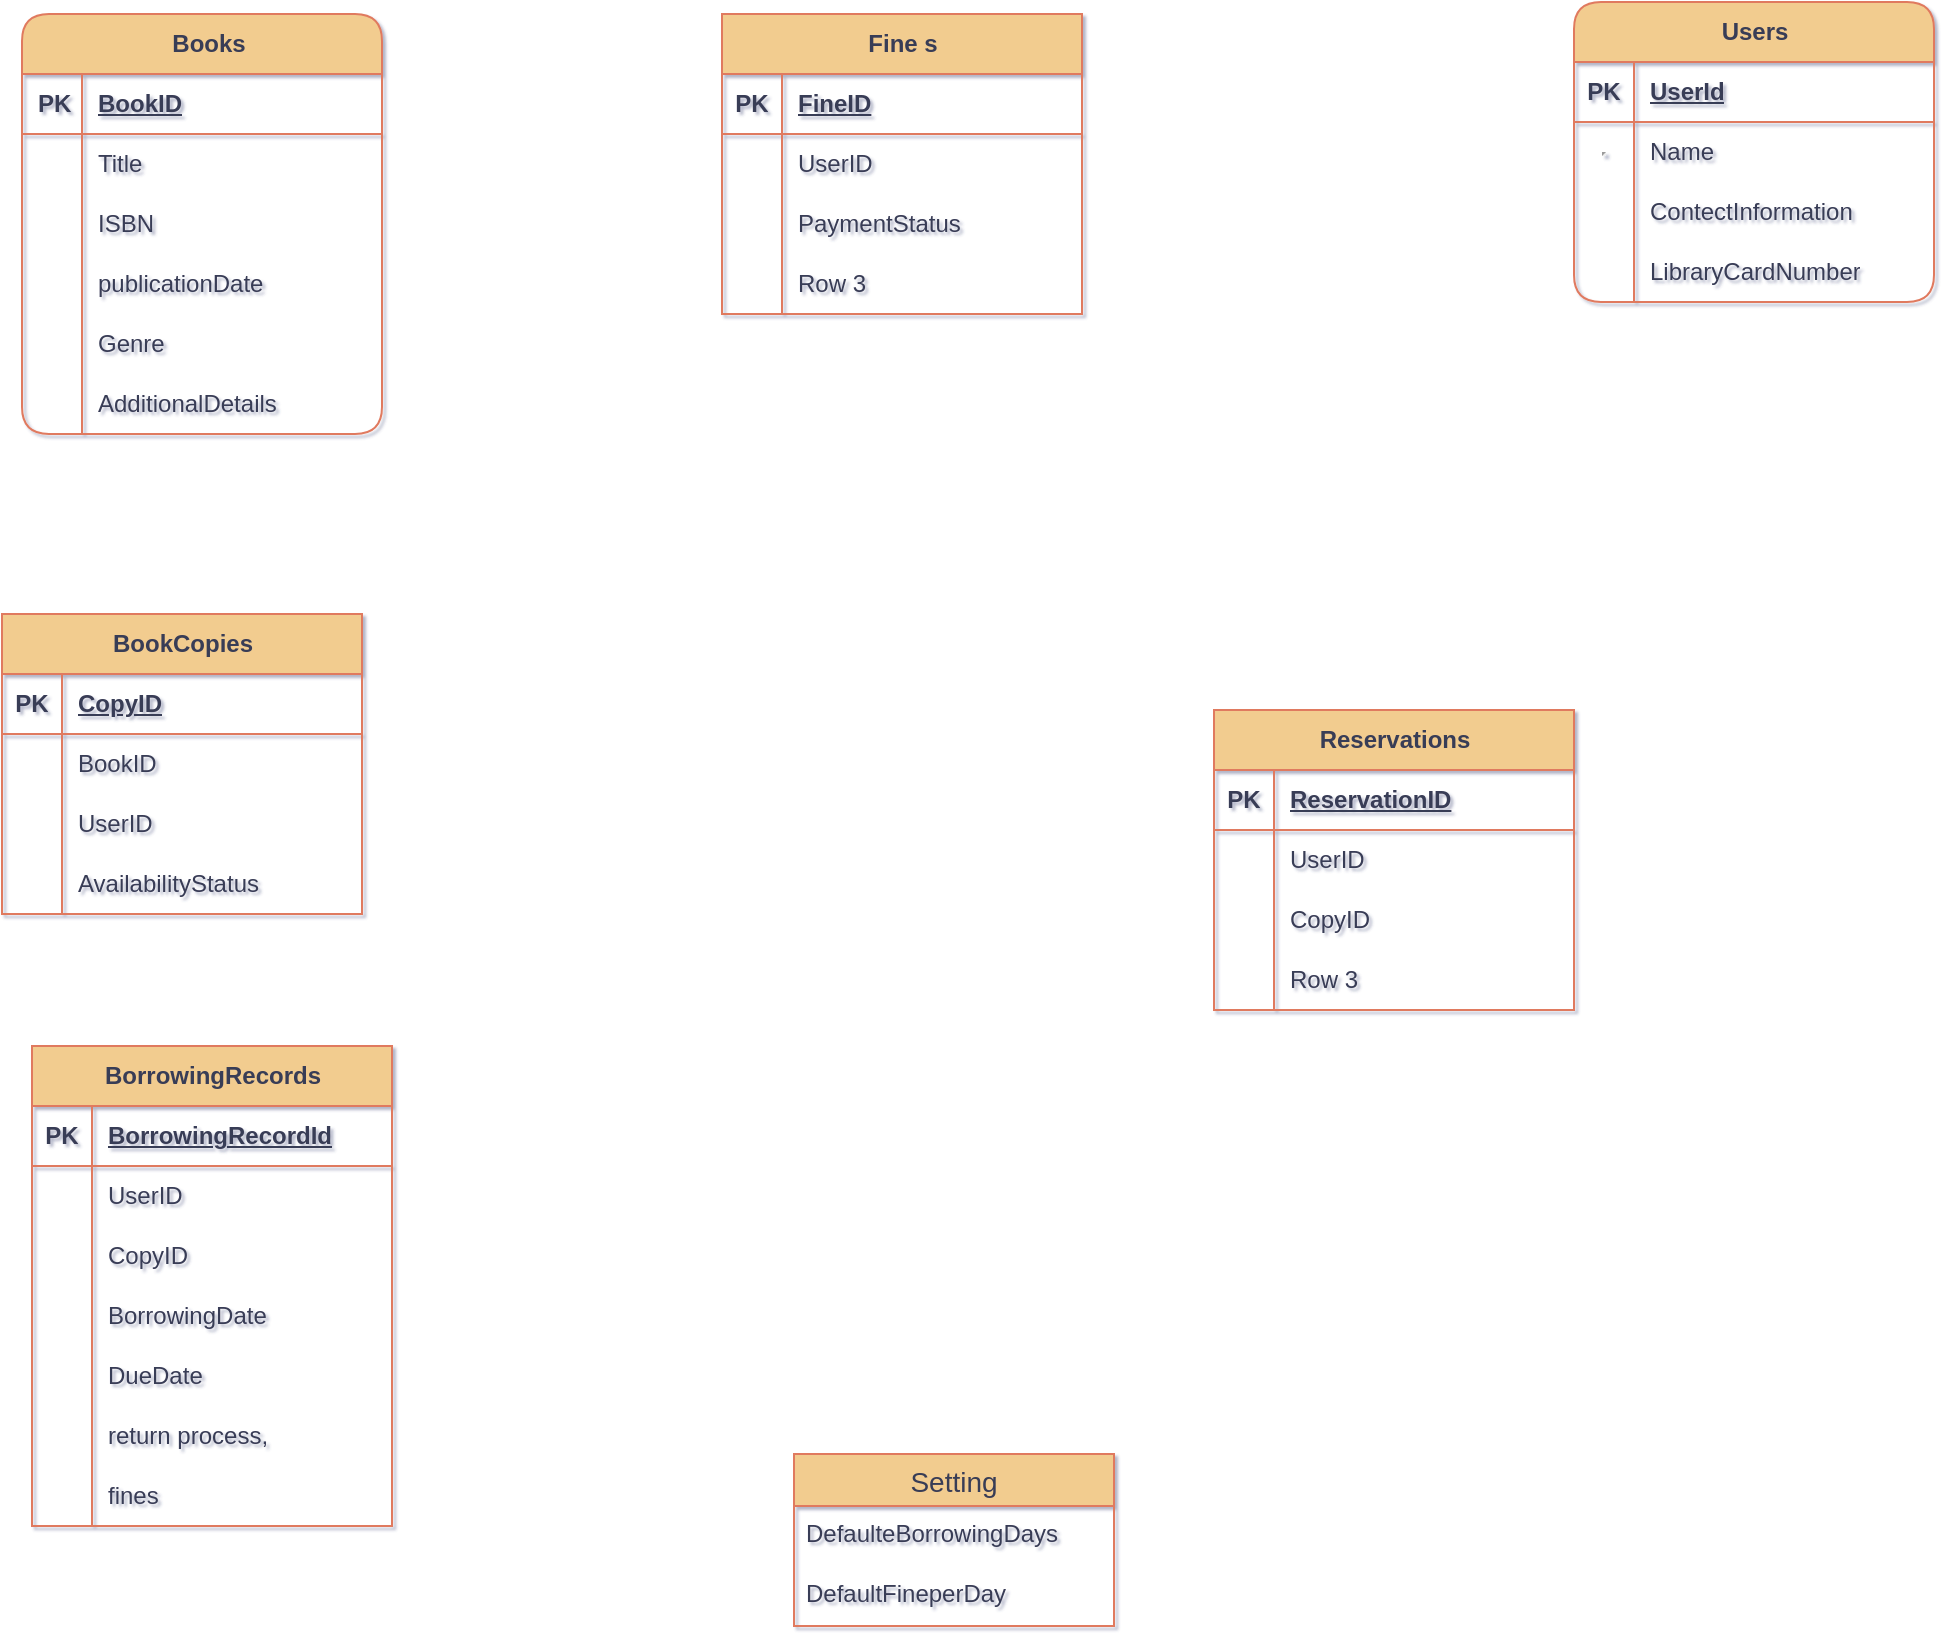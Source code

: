 <mxfile version="25.0.3">
  <diagram name="Page-1" id="wUXxKBn_ge-Ff3yEJUnV">
    <mxGraphModel dx="1050" dy="574" grid="1" gridSize="6" guides="1" tooltips="1" connect="1" arrows="1" fold="1" page="1" pageScale="1" pageWidth="2339" pageHeight="3300" math="0" shadow="1">
      <root>
        <mxCell id="0" />
        <mxCell id="1" parent="0" />
        <mxCell id="3Gt47T3owumDJap1qB7L-1" value="Users" style="shape=table;startSize=30;container=1;collapsible=1;childLayout=tableLayout;fixedRows=1;rowLines=0;fontStyle=1;align=center;resizeLast=1;html=1;absoluteArcSize=0;labelBackgroundColor=none;fillColor=#F2CC8F;strokeColor=#E07A5F;fontColor=#393C56;rounded=1;" vertex="1" parent="1">
          <mxGeometry x="786" y="54" width="180" height="150" as="geometry" />
        </mxCell>
        <mxCell id="3Gt47T3owumDJap1qB7L-2" value="" style="shape=tableRow;horizontal=0;startSize=0;swimlaneHead=0;swimlaneBody=0;fillColor=none;collapsible=0;dropTarget=0;points=[[0,0.5],[1,0.5]];portConstraint=eastwest;top=0;left=0;right=0;bottom=1;labelBackgroundColor=none;strokeColor=#E07A5F;fontColor=#393C56;rounded=1;" vertex="1" parent="3Gt47T3owumDJap1qB7L-1">
          <mxGeometry y="30" width="180" height="30" as="geometry" />
        </mxCell>
        <mxCell id="3Gt47T3owumDJap1qB7L-3" value="PK" style="shape=partialRectangle;connectable=0;fillColor=none;top=0;left=0;bottom=0;right=0;fontStyle=1;overflow=hidden;whiteSpace=wrap;html=1;labelBackgroundColor=none;strokeColor=#E07A5F;fontColor=#393C56;rounded=1;" vertex="1" parent="3Gt47T3owumDJap1qB7L-2">
          <mxGeometry width="30" height="30" as="geometry">
            <mxRectangle width="30" height="30" as="alternateBounds" />
          </mxGeometry>
        </mxCell>
        <mxCell id="3Gt47T3owumDJap1qB7L-4" value="UserId" style="shape=partialRectangle;connectable=0;fillColor=none;top=0;left=0;bottom=0;right=0;align=left;spacingLeft=6;fontStyle=5;overflow=hidden;whiteSpace=wrap;html=1;labelBackgroundColor=none;strokeColor=#E07A5F;fontColor=#393C56;rounded=1;" vertex="1" parent="3Gt47T3owumDJap1qB7L-2">
          <mxGeometry x="30" width="150" height="30" as="geometry">
            <mxRectangle width="150" height="30" as="alternateBounds" />
          </mxGeometry>
        </mxCell>
        <mxCell id="3Gt47T3owumDJap1qB7L-5" value="" style="shape=tableRow;horizontal=0;startSize=0;swimlaneHead=0;swimlaneBody=0;fillColor=none;collapsible=0;dropTarget=0;points=[[0,0.5],[1,0.5]];portConstraint=eastwest;top=0;left=0;right=0;bottom=0;swimlaneFillColor=none;rounded=1;labelBackgroundColor=none;labelBorderColor=none;strokeColor=#E07A5F;fontColor=#393C56;" vertex="1" parent="3Gt47T3owumDJap1qB7L-1">
          <mxGeometry y="60" width="180" height="30" as="geometry" />
        </mxCell>
        <mxCell id="3Gt47T3owumDJap1qB7L-6" value="&lt;hr&gt;" style="shape=partialRectangle;connectable=0;fillColor=none;top=0;left=0;bottom=0;right=0;editable=1;overflow=hidden;whiteSpace=wrap;html=1;labelBackgroundColor=none;strokeColor=#E07A5F;fontColor=#393C56;rounded=1;" vertex="1" parent="3Gt47T3owumDJap1qB7L-5">
          <mxGeometry width="30" height="30" as="geometry">
            <mxRectangle width="30" height="30" as="alternateBounds" />
          </mxGeometry>
        </mxCell>
        <mxCell id="3Gt47T3owumDJap1qB7L-7" value="Name" style="shape=partialRectangle;connectable=0;fillColor=none;top=0;left=0;bottom=0;right=0;align=left;spacingLeft=6;overflow=hidden;whiteSpace=wrap;html=1;labelBackgroundColor=none;strokeColor=#E07A5F;fontColor=#393C56;rounded=1;" vertex="1" parent="3Gt47T3owumDJap1qB7L-5">
          <mxGeometry x="30" width="150" height="30" as="geometry">
            <mxRectangle width="150" height="30" as="alternateBounds" />
          </mxGeometry>
        </mxCell>
        <mxCell id="3Gt47T3owumDJap1qB7L-8" value="" style="shape=tableRow;horizontal=0;startSize=0;swimlaneHead=0;swimlaneBody=0;fillColor=none;collapsible=0;dropTarget=0;points=[[0,0.5],[1,0.5]];portConstraint=eastwest;top=0;left=0;right=0;bottom=0;labelBackgroundColor=none;strokeColor=#E07A5F;fontColor=#393C56;rounded=1;" vertex="1" parent="3Gt47T3owumDJap1qB7L-1">
          <mxGeometry y="90" width="180" height="30" as="geometry" />
        </mxCell>
        <mxCell id="3Gt47T3owumDJap1qB7L-9" value="" style="shape=partialRectangle;connectable=0;fillColor=none;top=0;left=0;bottom=0;right=0;editable=1;overflow=hidden;whiteSpace=wrap;html=1;labelBackgroundColor=none;strokeColor=#E07A5F;fontColor=#393C56;rounded=1;" vertex="1" parent="3Gt47T3owumDJap1qB7L-8">
          <mxGeometry width="30" height="30" as="geometry">
            <mxRectangle width="30" height="30" as="alternateBounds" />
          </mxGeometry>
        </mxCell>
        <mxCell id="3Gt47T3owumDJap1qB7L-10" value="ContectInformation" style="shape=partialRectangle;connectable=0;fillColor=none;top=0;left=0;bottom=0;right=0;align=left;spacingLeft=6;overflow=hidden;whiteSpace=wrap;html=1;labelBackgroundColor=none;strokeColor=#E07A5F;fontColor=#393C56;rounded=1;" vertex="1" parent="3Gt47T3owumDJap1qB7L-8">
          <mxGeometry x="30" width="150" height="30" as="geometry">
            <mxRectangle width="150" height="30" as="alternateBounds" />
          </mxGeometry>
        </mxCell>
        <mxCell id="3Gt47T3owumDJap1qB7L-11" value="" style="shape=tableRow;horizontal=0;startSize=0;swimlaneHead=0;swimlaneBody=0;fillColor=none;collapsible=0;dropTarget=0;points=[[0,0.5],[1,0.5]];portConstraint=eastwest;top=0;left=0;right=0;bottom=0;labelBackgroundColor=none;strokeColor=#E07A5F;fontColor=#393C56;rounded=1;" vertex="1" parent="3Gt47T3owumDJap1qB7L-1">
          <mxGeometry y="120" width="180" height="30" as="geometry" />
        </mxCell>
        <mxCell id="3Gt47T3owumDJap1qB7L-12" value="" style="shape=partialRectangle;connectable=0;fillColor=none;top=0;left=0;bottom=0;right=0;editable=1;overflow=hidden;whiteSpace=wrap;html=1;labelBackgroundColor=none;strokeColor=#E07A5F;fontColor=#393C56;rounded=1;" vertex="1" parent="3Gt47T3owumDJap1qB7L-11">
          <mxGeometry width="30" height="30" as="geometry">
            <mxRectangle width="30" height="30" as="alternateBounds" />
          </mxGeometry>
        </mxCell>
        <mxCell id="3Gt47T3owumDJap1qB7L-13" value="LibraryCardNumber" style="shape=partialRectangle;connectable=0;fillColor=none;top=0;left=0;bottom=0;right=0;align=left;spacingLeft=6;overflow=hidden;whiteSpace=wrap;html=1;labelBackgroundColor=none;strokeColor=#E07A5F;fontColor=#393C56;rounded=1;" vertex="1" parent="3Gt47T3owumDJap1qB7L-11">
          <mxGeometry x="30" width="150" height="30" as="geometry">
            <mxRectangle width="150" height="30" as="alternateBounds" />
          </mxGeometry>
        </mxCell>
        <mxCell id="3Gt47T3owumDJap1qB7L-17" value="Books" style="shape=table;startSize=30;container=1;collapsible=1;childLayout=tableLayout;fixedRows=1;rowLines=0;fontStyle=1;align=center;resizeLast=1;html=1;verticalAlign=middle;spacingLeft=6;fontFamily=Helvetica;fontSize=12;fillColor=#F2CC8F;labelBackgroundColor=none;strokeColor=#E07A5F;rounded=1;fontColor=#393C56;" vertex="1" parent="1">
          <mxGeometry x="10" y="60" width="180" height="210" as="geometry">
            <mxRectangle x="10" y="60" width="72" height="30" as="alternateBounds" />
          </mxGeometry>
        </mxCell>
        <mxCell id="3Gt47T3owumDJap1qB7L-18" value="" style="shape=tableRow;horizontal=0;startSize=0;swimlaneHead=0;swimlaneBody=0;fillColor=none;collapsible=0;dropTarget=0;points=[[0,0.5],[1,0.5]];portConstraint=eastwest;top=0;left=0;right=0;bottom=1;align=left;verticalAlign=middle;spacingLeft=6;fontFamily=Helvetica;fontSize=12;labelBackgroundColor=none;strokeColor=#E07A5F;fontColor=#393C56;rounded=1;" vertex="1" parent="3Gt47T3owumDJap1qB7L-17">
          <mxGeometry y="30" width="180" height="30" as="geometry" />
        </mxCell>
        <mxCell id="3Gt47T3owumDJap1qB7L-19" value="PK" style="shape=partialRectangle;connectable=0;fillColor=none;top=0;left=0;bottom=0;right=0;fontStyle=1;overflow=hidden;whiteSpace=wrap;html=1;align=left;verticalAlign=middle;spacingLeft=6;fontFamily=Helvetica;fontSize=12;labelBackgroundColor=none;strokeColor=#E07A5F;fontColor=#393C56;rounded=1;" vertex="1" parent="3Gt47T3owumDJap1qB7L-18">
          <mxGeometry width="30" height="30" as="geometry">
            <mxRectangle width="30" height="30" as="alternateBounds" />
          </mxGeometry>
        </mxCell>
        <mxCell id="3Gt47T3owumDJap1qB7L-20" value="BookID" style="shape=partialRectangle;connectable=0;fillColor=none;top=0;left=0;bottom=0;right=0;align=left;spacingLeft=6;fontStyle=5;overflow=hidden;whiteSpace=wrap;html=1;verticalAlign=middle;fontFamily=Helvetica;fontSize=12;labelBackgroundColor=none;strokeColor=#E07A5F;fontColor=#393C56;rounded=1;" vertex="1" parent="3Gt47T3owumDJap1qB7L-18">
          <mxGeometry x="30" width="150" height="30" as="geometry">
            <mxRectangle width="150" height="30" as="alternateBounds" />
          </mxGeometry>
        </mxCell>
        <mxCell id="3Gt47T3owumDJap1qB7L-21" value="" style="shape=tableRow;horizontal=0;startSize=0;swimlaneHead=0;swimlaneBody=0;fillColor=none;collapsible=0;dropTarget=0;points=[[0,0.5],[1,0.5]];portConstraint=eastwest;top=0;left=0;right=0;bottom=0;align=left;verticalAlign=middle;spacingLeft=6;fontFamily=Helvetica;fontSize=12;labelBackgroundColor=none;strokeColor=#E07A5F;fontColor=#393C56;rounded=1;" vertex="1" parent="3Gt47T3owumDJap1qB7L-17">
          <mxGeometry y="60" width="180" height="30" as="geometry" />
        </mxCell>
        <mxCell id="3Gt47T3owumDJap1qB7L-22" value="" style="shape=partialRectangle;connectable=0;fillColor=none;top=0;left=0;bottom=0;right=0;editable=1;overflow=hidden;whiteSpace=wrap;html=1;align=left;verticalAlign=middle;spacingLeft=6;fontFamily=Helvetica;fontSize=12;labelBackgroundColor=none;strokeColor=#E07A5F;fontColor=#393C56;rounded=1;" vertex="1" parent="3Gt47T3owumDJap1qB7L-21">
          <mxGeometry width="30" height="30" as="geometry">
            <mxRectangle width="30" height="30" as="alternateBounds" />
          </mxGeometry>
        </mxCell>
        <mxCell id="3Gt47T3owumDJap1qB7L-23" value="Title" style="shape=partialRectangle;connectable=0;fillColor=none;top=0;left=0;bottom=0;right=0;align=left;spacingLeft=6;overflow=hidden;whiteSpace=wrap;html=1;verticalAlign=middle;fontFamily=Helvetica;fontSize=12;labelBackgroundColor=none;strokeColor=#E07A5F;fontColor=#393C56;rounded=1;" vertex="1" parent="3Gt47T3owumDJap1qB7L-21">
          <mxGeometry x="30" width="150" height="30" as="geometry">
            <mxRectangle width="150" height="30" as="alternateBounds" />
          </mxGeometry>
        </mxCell>
        <mxCell id="3Gt47T3owumDJap1qB7L-24" value="" style="shape=tableRow;horizontal=0;startSize=0;swimlaneHead=0;swimlaneBody=0;fillColor=none;collapsible=0;dropTarget=0;points=[[0,0.5],[1,0.5]];portConstraint=eastwest;top=0;left=0;right=0;bottom=0;align=left;verticalAlign=middle;spacingLeft=6;fontFamily=Helvetica;fontSize=12;labelBackgroundColor=none;strokeColor=#E07A5F;fontColor=#393C56;rounded=1;" vertex="1" parent="3Gt47T3owumDJap1qB7L-17">
          <mxGeometry y="90" width="180" height="30" as="geometry" />
        </mxCell>
        <mxCell id="3Gt47T3owumDJap1qB7L-25" value="" style="shape=partialRectangle;connectable=0;fillColor=none;top=0;left=0;bottom=0;right=0;editable=1;overflow=hidden;whiteSpace=wrap;html=1;align=left;verticalAlign=middle;spacingLeft=6;fontFamily=Helvetica;fontSize=12;labelBackgroundColor=none;strokeColor=#E07A5F;fontColor=#393C56;rounded=1;" vertex="1" parent="3Gt47T3owumDJap1qB7L-24">
          <mxGeometry width="30" height="30" as="geometry">
            <mxRectangle width="30" height="30" as="alternateBounds" />
          </mxGeometry>
        </mxCell>
        <mxCell id="3Gt47T3owumDJap1qB7L-26" value="ISBN" style="shape=partialRectangle;connectable=0;fillColor=none;top=0;left=0;bottom=0;right=0;align=left;spacingLeft=6;overflow=hidden;whiteSpace=wrap;html=1;verticalAlign=middle;fontFamily=Helvetica;fontSize=12;labelBackgroundColor=none;strokeColor=#E07A5F;fontColor=#393C56;rounded=1;" vertex="1" parent="3Gt47T3owumDJap1qB7L-24">
          <mxGeometry x="30" width="150" height="30" as="geometry">
            <mxRectangle width="150" height="30" as="alternateBounds" />
          </mxGeometry>
        </mxCell>
        <mxCell id="3Gt47T3owumDJap1qB7L-27" value="" style="shape=tableRow;horizontal=0;startSize=0;swimlaneHead=0;swimlaneBody=0;fillColor=none;collapsible=0;dropTarget=0;points=[[0,0.5],[1,0.5]];portConstraint=eastwest;top=0;left=0;right=0;bottom=0;align=left;verticalAlign=middle;spacingLeft=6;fontFamily=Helvetica;fontSize=12;labelBackgroundColor=none;strokeColor=#E07A5F;fontColor=#393C56;rounded=1;" vertex="1" parent="3Gt47T3owumDJap1qB7L-17">
          <mxGeometry y="120" width="180" height="30" as="geometry" />
        </mxCell>
        <mxCell id="3Gt47T3owumDJap1qB7L-28" value="" style="shape=partialRectangle;connectable=0;fillColor=none;top=0;left=0;bottom=0;right=0;editable=1;overflow=hidden;whiteSpace=wrap;html=1;align=left;verticalAlign=middle;spacingLeft=6;fontFamily=Helvetica;fontSize=12;labelBackgroundColor=none;strokeColor=#E07A5F;fontColor=#393C56;rounded=1;" vertex="1" parent="3Gt47T3owumDJap1qB7L-27">
          <mxGeometry width="30" height="30" as="geometry">
            <mxRectangle width="30" height="30" as="alternateBounds" />
          </mxGeometry>
        </mxCell>
        <mxCell id="3Gt47T3owumDJap1qB7L-29" value="publicationDate" style="shape=partialRectangle;connectable=0;fillColor=none;top=0;left=0;bottom=0;right=0;align=left;spacingLeft=6;overflow=hidden;whiteSpace=wrap;html=1;verticalAlign=middle;fontFamily=Helvetica;fontSize=12;labelBackgroundColor=none;strokeColor=#E07A5F;fontColor=#393C56;rounded=1;" vertex="1" parent="3Gt47T3owumDJap1qB7L-27">
          <mxGeometry x="30" width="150" height="30" as="geometry">
            <mxRectangle width="150" height="30" as="alternateBounds" />
          </mxGeometry>
        </mxCell>
        <mxCell id="3Gt47T3owumDJap1qB7L-46" value="" style="shape=tableRow;horizontal=0;startSize=0;swimlaneHead=0;swimlaneBody=0;fillColor=none;collapsible=0;dropTarget=0;points=[[0,0.5],[1,0.5]];portConstraint=eastwest;top=0;left=0;right=0;bottom=0;align=left;verticalAlign=middle;spacingLeft=6;fontFamily=Helvetica;fontSize=12;labelBackgroundColor=none;strokeColor=#E07A5F;fontColor=#393C56;rounded=1;" vertex="1" parent="3Gt47T3owumDJap1qB7L-17">
          <mxGeometry y="150" width="180" height="30" as="geometry" />
        </mxCell>
        <mxCell id="3Gt47T3owumDJap1qB7L-47" value="" style="shape=partialRectangle;connectable=0;fillColor=none;top=0;left=0;bottom=0;right=0;editable=1;overflow=hidden;whiteSpace=wrap;html=1;align=left;verticalAlign=middle;spacingLeft=6;fontFamily=Helvetica;fontSize=12;labelBackgroundColor=none;strokeColor=#E07A5F;fontColor=#393C56;rounded=1;" vertex="1" parent="3Gt47T3owumDJap1qB7L-46">
          <mxGeometry width="30" height="30" as="geometry">
            <mxRectangle width="30" height="30" as="alternateBounds" />
          </mxGeometry>
        </mxCell>
        <mxCell id="3Gt47T3owumDJap1qB7L-48" value="Genre" style="shape=partialRectangle;connectable=0;fillColor=none;top=0;left=0;bottom=0;right=0;align=left;spacingLeft=6;overflow=hidden;whiteSpace=wrap;html=1;verticalAlign=middle;fontFamily=Helvetica;fontSize=12;labelBackgroundColor=none;strokeColor=#E07A5F;fontColor=#393C56;rounded=1;" vertex="1" parent="3Gt47T3owumDJap1qB7L-46">
          <mxGeometry x="30" width="150" height="30" as="geometry">
            <mxRectangle width="150" height="30" as="alternateBounds" />
          </mxGeometry>
        </mxCell>
        <mxCell id="3Gt47T3owumDJap1qB7L-49" value="" style="shape=tableRow;horizontal=0;startSize=0;swimlaneHead=0;swimlaneBody=0;fillColor=none;collapsible=0;dropTarget=0;points=[[0,0.5],[1,0.5]];portConstraint=eastwest;top=0;left=0;right=0;bottom=0;align=left;verticalAlign=middle;spacingLeft=6;fontFamily=Helvetica;fontSize=12;labelBackgroundColor=none;strokeColor=#E07A5F;fontColor=#393C56;rounded=1;" vertex="1" parent="3Gt47T3owumDJap1qB7L-17">
          <mxGeometry y="180" width="180" height="30" as="geometry" />
        </mxCell>
        <mxCell id="3Gt47T3owumDJap1qB7L-50" value="" style="shape=partialRectangle;connectable=0;fillColor=none;top=0;left=0;bottom=0;right=0;editable=1;overflow=hidden;whiteSpace=wrap;html=1;align=left;verticalAlign=middle;spacingLeft=6;fontFamily=Helvetica;fontSize=12;labelBackgroundColor=none;strokeColor=#E07A5F;fontColor=#393C56;rounded=1;" vertex="1" parent="3Gt47T3owumDJap1qB7L-49">
          <mxGeometry width="30" height="30" as="geometry">
            <mxRectangle width="30" height="30" as="alternateBounds" />
          </mxGeometry>
        </mxCell>
        <mxCell id="3Gt47T3owumDJap1qB7L-51" value="&lt;div&gt;Additional&lt;span style=&quot;background-color: initial;&quot;&gt;Details&lt;/span&gt;&lt;/div&gt;" style="shape=partialRectangle;connectable=0;fillColor=none;top=0;left=0;bottom=0;right=0;align=left;spacingLeft=6;overflow=hidden;whiteSpace=wrap;html=1;verticalAlign=middle;fontFamily=Helvetica;fontSize=12;labelBackgroundColor=none;strokeColor=#E07A5F;fontColor=#393C56;rounded=1;" vertex="1" parent="3Gt47T3owumDJap1qB7L-49">
          <mxGeometry x="30" width="150" height="30" as="geometry">
            <mxRectangle width="150" height="30" as="alternateBounds" />
          </mxGeometry>
        </mxCell>
        <mxCell id="3Gt47T3owumDJap1qB7L-55" value="BookCopies" style="shape=table;startSize=30;container=1;collapsible=1;childLayout=tableLayout;fixedRows=1;rowLines=0;fontStyle=1;align=center;resizeLast=1;html=1;strokeColor=#E07A5F;fontColor=#393C56;fillColor=#F2CC8F;" vertex="1" parent="1">
          <mxGeometry y="360" width="180" height="150" as="geometry" />
        </mxCell>
        <mxCell id="3Gt47T3owumDJap1qB7L-56" value="" style="shape=tableRow;horizontal=0;startSize=0;swimlaneHead=0;swimlaneBody=0;fillColor=none;collapsible=0;dropTarget=0;points=[[0,0.5],[1,0.5]];portConstraint=eastwest;top=0;left=0;right=0;bottom=1;strokeColor=#E07A5F;fontColor=#393C56;" vertex="1" parent="3Gt47T3owumDJap1qB7L-55">
          <mxGeometry y="30" width="180" height="30" as="geometry" />
        </mxCell>
        <mxCell id="3Gt47T3owumDJap1qB7L-57" value="PK" style="shape=partialRectangle;connectable=0;fillColor=none;top=0;left=0;bottom=0;right=0;fontStyle=1;overflow=hidden;whiteSpace=wrap;html=1;strokeColor=#E07A5F;fontColor=#393C56;" vertex="1" parent="3Gt47T3owumDJap1qB7L-56">
          <mxGeometry width="30" height="30" as="geometry">
            <mxRectangle width="30" height="30" as="alternateBounds" />
          </mxGeometry>
        </mxCell>
        <mxCell id="3Gt47T3owumDJap1qB7L-58" value="CopyID" style="shape=partialRectangle;connectable=0;fillColor=none;top=0;left=0;bottom=0;right=0;align=left;spacingLeft=6;fontStyle=5;overflow=hidden;whiteSpace=wrap;html=1;strokeColor=#E07A5F;fontColor=#393C56;" vertex="1" parent="3Gt47T3owumDJap1qB7L-56">
          <mxGeometry x="30" width="150" height="30" as="geometry">
            <mxRectangle width="150" height="30" as="alternateBounds" />
          </mxGeometry>
        </mxCell>
        <mxCell id="3Gt47T3owumDJap1qB7L-59" value="" style="shape=tableRow;horizontal=0;startSize=0;swimlaneHead=0;swimlaneBody=0;fillColor=none;collapsible=0;dropTarget=0;points=[[0,0.5],[1,0.5]];portConstraint=eastwest;top=0;left=0;right=0;bottom=0;strokeColor=#E07A5F;fontColor=#393C56;" vertex="1" parent="3Gt47T3owumDJap1qB7L-55">
          <mxGeometry y="60" width="180" height="30" as="geometry" />
        </mxCell>
        <mxCell id="3Gt47T3owumDJap1qB7L-60" value="" style="shape=partialRectangle;connectable=0;fillColor=none;top=0;left=0;bottom=0;right=0;editable=1;overflow=hidden;whiteSpace=wrap;html=1;strokeColor=#E07A5F;fontColor=#393C56;" vertex="1" parent="3Gt47T3owumDJap1qB7L-59">
          <mxGeometry width="30" height="30" as="geometry">
            <mxRectangle width="30" height="30" as="alternateBounds" />
          </mxGeometry>
        </mxCell>
        <mxCell id="3Gt47T3owumDJap1qB7L-61" value="BookID" style="shape=partialRectangle;connectable=0;fillColor=none;top=0;left=0;bottom=0;right=0;align=left;spacingLeft=6;overflow=hidden;whiteSpace=wrap;html=1;strokeColor=#E07A5F;fontColor=#393C56;" vertex="1" parent="3Gt47T3owumDJap1qB7L-59">
          <mxGeometry x="30" width="150" height="30" as="geometry">
            <mxRectangle width="150" height="30" as="alternateBounds" />
          </mxGeometry>
        </mxCell>
        <mxCell id="3Gt47T3owumDJap1qB7L-62" value="" style="shape=tableRow;horizontal=0;startSize=0;swimlaneHead=0;swimlaneBody=0;fillColor=none;collapsible=0;dropTarget=0;points=[[0,0.5],[1,0.5]];portConstraint=eastwest;top=0;left=0;right=0;bottom=0;strokeColor=#E07A5F;fontColor=#393C56;" vertex="1" parent="3Gt47T3owumDJap1qB7L-55">
          <mxGeometry y="90" width="180" height="30" as="geometry" />
        </mxCell>
        <mxCell id="3Gt47T3owumDJap1qB7L-63" value="" style="shape=partialRectangle;connectable=0;fillColor=none;top=0;left=0;bottom=0;right=0;editable=1;overflow=hidden;whiteSpace=wrap;html=1;strokeColor=#E07A5F;fontColor=#393C56;" vertex="1" parent="3Gt47T3owumDJap1qB7L-62">
          <mxGeometry width="30" height="30" as="geometry">
            <mxRectangle width="30" height="30" as="alternateBounds" />
          </mxGeometry>
        </mxCell>
        <mxCell id="3Gt47T3owumDJap1qB7L-64" value="UserID" style="shape=partialRectangle;connectable=0;fillColor=none;top=0;left=0;bottom=0;right=0;align=left;spacingLeft=6;overflow=hidden;whiteSpace=wrap;html=1;strokeColor=#E07A5F;fontColor=#393C56;" vertex="1" parent="3Gt47T3owumDJap1qB7L-62">
          <mxGeometry x="30" width="150" height="30" as="geometry">
            <mxRectangle width="150" height="30" as="alternateBounds" />
          </mxGeometry>
        </mxCell>
        <mxCell id="3Gt47T3owumDJap1qB7L-65" value="" style="shape=tableRow;horizontal=0;startSize=0;swimlaneHead=0;swimlaneBody=0;fillColor=none;collapsible=0;dropTarget=0;points=[[0,0.5],[1,0.5]];portConstraint=eastwest;top=0;left=0;right=0;bottom=0;strokeColor=#E07A5F;fontColor=#393C56;" vertex="1" parent="3Gt47T3owumDJap1qB7L-55">
          <mxGeometry y="120" width="180" height="30" as="geometry" />
        </mxCell>
        <mxCell id="3Gt47T3owumDJap1qB7L-66" value="" style="shape=partialRectangle;connectable=0;fillColor=none;top=0;left=0;bottom=0;right=0;editable=1;overflow=hidden;whiteSpace=wrap;html=1;strokeColor=#E07A5F;fontColor=#393C56;" vertex="1" parent="3Gt47T3owumDJap1qB7L-65">
          <mxGeometry width="30" height="30" as="geometry">
            <mxRectangle width="30" height="30" as="alternateBounds" />
          </mxGeometry>
        </mxCell>
        <mxCell id="3Gt47T3owumDJap1qB7L-67" value="AvailabilityStatus" style="shape=partialRectangle;connectable=0;fillColor=none;top=0;left=0;bottom=0;right=0;align=left;spacingLeft=6;overflow=hidden;whiteSpace=wrap;html=1;strokeColor=#E07A5F;fontColor=#393C56;" vertex="1" parent="3Gt47T3owumDJap1qB7L-65">
          <mxGeometry x="30" width="150" height="30" as="geometry">
            <mxRectangle width="150" height="30" as="alternateBounds" />
          </mxGeometry>
        </mxCell>
        <mxCell id="3Gt47T3owumDJap1qB7L-68" value="BorrowingRecords" style="shape=table;startSize=30;container=1;collapsible=1;childLayout=tableLayout;fixedRows=1;rowLines=0;fontStyle=1;align=center;resizeLast=1;html=1;strokeColor=#E07A5F;fontColor=#393C56;fillColor=#F2CC8F;" vertex="1" parent="1">
          <mxGeometry x="15" y="576" width="180" height="240" as="geometry" />
        </mxCell>
        <mxCell id="3Gt47T3owumDJap1qB7L-69" value="" style="shape=tableRow;horizontal=0;startSize=0;swimlaneHead=0;swimlaneBody=0;fillColor=none;collapsible=0;dropTarget=0;points=[[0,0.5],[1,0.5]];portConstraint=eastwest;top=0;left=0;right=0;bottom=1;strokeColor=#E07A5F;fontColor=#393C56;" vertex="1" parent="3Gt47T3owumDJap1qB7L-68">
          <mxGeometry y="30" width="180" height="30" as="geometry" />
        </mxCell>
        <mxCell id="3Gt47T3owumDJap1qB7L-70" value="PK" style="shape=partialRectangle;connectable=0;fillColor=none;top=0;left=0;bottom=0;right=0;fontStyle=1;overflow=hidden;whiteSpace=wrap;html=1;strokeColor=#E07A5F;fontColor=#393C56;" vertex="1" parent="3Gt47T3owumDJap1qB7L-69">
          <mxGeometry width="30" height="30" as="geometry">
            <mxRectangle width="30" height="30" as="alternateBounds" />
          </mxGeometry>
        </mxCell>
        <mxCell id="3Gt47T3owumDJap1qB7L-71" value="BorrowingRecordId" style="shape=partialRectangle;connectable=0;fillColor=none;top=0;left=0;bottom=0;right=0;align=left;spacingLeft=6;fontStyle=5;overflow=hidden;whiteSpace=wrap;html=1;strokeColor=#E07A5F;fontColor=#393C56;" vertex="1" parent="3Gt47T3owumDJap1qB7L-69">
          <mxGeometry x="30" width="150" height="30" as="geometry">
            <mxRectangle width="150" height="30" as="alternateBounds" />
          </mxGeometry>
        </mxCell>
        <mxCell id="3Gt47T3owumDJap1qB7L-72" value="" style="shape=tableRow;horizontal=0;startSize=0;swimlaneHead=0;swimlaneBody=0;fillColor=none;collapsible=0;dropTarget=0;points=[[0,0.5],[1,0.5]];portConstraint=eastwest;top=0;left=0;right=0;bottom=0;strokeColor=#E07A5F;fontColor=#393C56;" vertex="1" parent="3Gt47T3owumDJap1qB7L-68">
          <mxGeometry y="60" width="180" height="30" as="geometry" />
        </mxCell>
        <mxCell id="3Gt47T3owumDJap1qB7L-73" value="" style="shape=partialRectangle;connectable=0;fillColor=none;top=0;left=0;bottom=0;right=0;editable=1;overflow=hidden;whiteSpace=wrap;html=1;strokeColor=#E07A5F;fontColor=#393C56;" vertex="1" parent="3Gt47T3owumDJap1qB7L-72">
          <mxGeometry width="30" height="30" as="geometry">
            <mxRectangle width="30" height="30" as="alternateBounds" />
          </mxGeometry>
        </mxCell>
        <mxCell id="3Gt47T3owumDJap1qB7L-74" value="UserID" style="shape=partialRectangle;connectable=0;fillColor=none;top=0;left=0;bottom=0;right=0;align=left;spacingLeft=6;overflow=hidden;whiteSpace=wrap;html=1;strokeColor=#E07A5F;fontColor=#393C56;" vertex="1" parent="3Gt47T3owumDJap1qB7L-72">
          <mxGeometry x="30" width="150" height="30" as="geometry">
            <mxRectangle width="150" height="30" as="alternateBounds" />
          </mxGeometry>
        </mxCell>
        <mxCell id="3Gt47T3owumDJap1qB7L-75" value="" style="shape=tableRow;horizontal=0;startSize=0;swimlaneHead=0;swimlaneBody=0;fillColor=none;collapsible=0;dropTarget=0;points=[[0,0.5],[1,0.5]];portConstraint=eastwest;top=0;left=0;right=0;bottom=0;strokeColor=#E07A5F;fontColor=#393C56;" vertex="1" parent="3Gt47T3owumDJap1qB7L-68">
          <mxGeometry y="90" width="180" height="30" as="geometry" />
        </mxCell>
        <mxCell id="3Gt47T3owumDJap1qB7L-76" value="" style="shape=partialRectangle;connectable=0;fillColor=none;top=0;left=0;bottom=0;right=0;editable=1;overflow=hidden;whiteSpace=wrap;html=1;strokeColor=#E07A5F;fontColor=#393C56;" vertex="1" parent="3Gt47T3owumDJap1qB7L-75">
          <mxGeometry width="30" height="30" as="geometry">
            <mxRectangle width="30" height="30" as="alternateBounds" />
          </mxGeometry>
        </mxCell>
        <mxCell id="3Gt47T3owumDJap1qB7L-77" value="CopyID" style="shape=partialRectangle;connectable=0;fillColor=none;top=0;left=0;bottom=0;right=0;align=left;spacingLeft=6;overflow=hidden;whiteSpace=wrap;html=1;strokeColor=#E07A5F;fontColor=#393C56;" vertex="1" parent="3Gt47T3owumDJap1qB7L-75">
          <mxGeometry x="30" width="150" height="30" as="geometry">
            <mxRectangle width="150" height="30" as="alternateBounds" />
          </mxGeometry>
        </mxCell>
        <mxCell id="3Gt47T3owumDJap1qB7L-78" value="" style="shape=tableRow;horizontal=0;startSize=0;swimlaneHead=0;swimlaneBody=0;fillColor=none;collapsible=0;dropTarget=0;points=[[0,0.5],[1,0.5]];portConstraint=eastwest;top=0;left=0;right=0;bottom=0;strokeColor=#E07A5F;fontColor=#393C56;" vertex="1" parent="3Gt47T3owumDJap1qB7L-68">
          <mxGeometry y="120" width="180" height="30" as="geometry" />
        </mxCell>
        <mxCell id="3Gt47T3owumDJap1qB7L-79" value="" style="shape=partialRectangle;connectable=0;fillColor=none;top=0;left=0;bottom=0;right=0;editable=1;overflow=hidden;whiteSpace=wrap;html=1;strokeColor=#E07A5F;fontColor=#393C56;" vertex="1" parent="3Gt47T3owumDJap1qB7L-78">
          <mxGeometry width="30" height="30" as="geometry">
            <mxRectangle width="30" height="30" as="alternateBounds" />
          </mxGeometry>
        </mxCell>
        <mxCell id="3Gt47T3owumDJap1qB7L-80" value="BorrowingDate" style="shape=partialRectangle;connectable=0;fillColor=none;top=0;left=0;bottom=0;right=0;align=left;spacingLeft=6;overflow=hidden;whiteSpace=wrap;html=1;strokeColor=#E07A5F;fontColor=#393C56;" vertex="1" parent="3Gt47T3owumDJap1qB7L-78">
          <mxGeometry x="30" width="150" height="30" as="geometry">
            <mxRectangle width="150" height="30" as="alternateBounds" />
          </mxGeometry>
        </mxCell>
        <mxCell id="3Gt47T3owumDJap1qB7L-81" value="" style="shape=tableRow;horizontal=0;startSize=0;swimlaneHead=0;swimlaneBody=0;fillColor=none;collapsible=0;dropTarget=0;points=[[0,0.5],[1,0.5]];portConstraint=eastwest;top=0;left=0;right=0;bottom=0;strokeColor=#E07A5F;fontColor=#393C56;" vertex="1" parent="3Gt47T3owumDJap1qB7L-68">
          <mxGeometry y="150" width="180" height="30" as="geometry" />
        </mxCell>
        <mxCell id="3Gt47T3owumDJap1qB7L-82" value="" style="shape=partialRectangle;connectable=0;fillColor=none;top=0;left=0;bottom=0;right=0;editable=1;overflow=hidden;whiteSpace=wrap;html=1;strokeColor=#E07A5F;fontColor=#393C56;" vertex="1" parent="3Gt47T3owumDJap1qB7L-81">
          <mxGeometry width="30" height="30" as="geometry">
            <mxRectangle width="30" height="30" as="alternateBounds" />
          </mxGeometry>
        </mxCell>
        <mxCell id="3Gt47T3owumDJap1qB7L-83" value="DueDate" style="shape=partialRectangle;connectable=0;fillColor=none;top=0;left=0;bottom=0;right=0;align=left;spacingLeft=6;overflow=hidden;whiteSpace=wrap;html=1;strokeColor=#E07A5F;fontColor=#393C56;" vertex="1" parent="3Gt47T3owumDJap1qB7L-81">
          <mxGeometry x="30" width="150" height="30" as="geometry">
            <mxRectangle width="150" height="30" as="alternateBounds" />
          </mxGeometry>
        </mxCell>
        <mxCell id="3Gt47T3owumDJap1qB7L-104" value="" style="shape=tableRow;horizontal=0;startSize=0;swimlaneHead=0;swimlaneBody=0;fillColor=none;collapsible=0;dropTarget=0;points=[[0,0.5],[1,0.5]];portConstraint=eastwest;top=0;left=0;right=0;bottom=0;strokeColor=#E07A5F;fontColor=#393C56;" vertex="1" parent="3Gt47T3owumDJap1qB7L-68">
          <mxGeometry y="180" width="180" height="30" as="geometry" />
        </mxCell>
        <mxCell id="3Gt47T3owumDJap1qB7L-105" value="" style="shape=partialRectangle;connectable=0;fillColor=none;top=0;left=0;bottom=0;right=0;editable=1;overflow=hidden;whiteSpace=wrap;html=1;strokeColor=#E07A5F;fontColor=#393C56;" vertex="1" parent="3Gt47T3owumDJap1qB7L-104">
          <mxGeometry width="30" height="30" as="geometry">
            <mxRectangle width="30" height="30" as="alternateBounds" />
          </mxGeometry>
        </mxCell>
        <mxCell id="3Gt47T3owumDJap1qB7L-106" value="return process," style="shape=partialRectangle;connectable=0;fillColor=none;top=0;left=0;bottom=0;right=0;align=left;spacingLeft=6;overflow=hidden;whiteSpace=wrap;html=1;strokeColor=#E07A5F;fontColor=#393C56;" vertex="1" parent="3Gt47T3owumDJap1qB7L-104">
          <mxGeometry x="30" width="150" height="30" as="geometry">
            <mxRectangle width="150" height="30" as="alternateBounds" />
          </mxGeometry>
        </mxCell>
        <mxCell id="3Gt47T3owumDJap1qB7L-107" value="" style="shape=tableRow;horizontal=0;startSize=0;swimlaneHead=0;swimlaneBody=0;fillColor=none;collapsible=0;dropTarget=0;points=[[0,0.5],[1,0.5]];portConstraint=eastwest;top=0;left=0;right=0;bottom=0;strokeColor=#E07A5F;fontColor=#393C56;" vertex="1" parent="3Gt47T3owumDJap1qB7L-68">
          <mxGeometry y="210" width="180" height="30" as="geometry" />
        </mxCell>
        <mxCell id="3Gt47T3owumDJap1qB7L-108" value="" style="shape=partialRectangle;connectable=0;fillColor=none;top=0;left=0;bottom=0;right=0;editable=1;overflow=hidden;whiteSpace=wrap;html=1;strokeColor=#E07A5F;fontColor=#393C56;" vertex="1" parent="3Gt47T3owumDJap1qB7L-107">
          <mxGeometry width="30" height="30" as="geometry">
            <mxRectangle width="30" height="30" as="alternateBounds" />
          </mxGeometry>
        </mxCell>
        <mxCell id="3Gt47T3owumDJap1qB7L-109" value="fines&amp;nbsp;" style="shape=partialRectangle;connectable=0;fillColor=none;top=0;left=0;bottom=0;right=0;align=left;spacingLeft=6;overflow=hidden;whiteSpace=wrap;html=1;strokeColor=#E07A5F;fontColor=#393C56;" vertex="1" parent="3Gt47T3owumDJap1qB7L-107">
          <mxGeometry x="30" width="150" height="30" as="geometry">
            <mxRectangle width="150" height="30" as="alternateBounds" />
          </mxGeometry>
        </mxCell>
        <mxCell id="3Gt47T3owumDJap1qB7L-84" value="Setting" style="swimlane;fontStyle=0;childLayout=stackLayout;horizontal=1;startSize=26;horizontalStack=0;resizeParent=1;resizeParentMax=0;resizeLast=0;collapsible=1;marginBottom=0;align=center;fontSize=14;strokeColor=#E07A5F;fontColor=#393C56;fillColor=#F2CC8F;" vertex="1" parent="1">
          <mxGeometry x="396" y="780" width="160" height="86" as="geometry" />
        </mxCell>
        <mxCell id="3Gt47T3owumDJap1qB7L-85" value="DefaulteBorrowingDays" style="text;strokeColor=none;fillColor=none;spacingLeft=4;spacingRight=4;overflow=hidden;rotatable=0;points=[[0,0.5],[1,0.5]];portConstraint=eastwest;fontSize=12;whiteSpace=wrap;html=1;fontColor=#393C56;" vertex="1" parent="3Gt47T3owumDJap1qB7L-84">
          <mxGeometry y="26" width="160" height="30" as="geometry" />
        </mxCell>
        <mxCell id="3Gt47T3owumDJap1qB7L-86" value="DefaultFineperDay" style="text;strokeColor=none;fillColor=none;spacingLeft=4;spacingRight=4;overflow=hidden;rotatable=0;points=[[0,0.5],[1,0.5]];portConstraint=eastwest;fontSize=12;whiteSpace=wrap;html=1;fontColor=#393C56;" vertex="1" parent="3Gt47T3owumDJap1qB7L-84">
          <mxGeometry y="56" width="160" height="30" as="geometry" />
        </mxCell>
        <mxCell id="3Gt47T3owumDJap1qB7L-110" value="Reservations" style="shape=table;startSize=30;container=1;collapsible=1;childLayout=tableLayout;fixedRows=1;rowLines=0;fontStyle=1;align=center;resizeLast=1;html=1;strokeColor=#E07A5F;fontColor=#393C56;fillColor=#F2CC8F;" vertex="1" parent="1">
          <mxGeometry x="606" y="408" width="180" height="150" as="geometry" />
        </mxCell>
        <mxCell id="3Gt47T3owumDJap1qB7L-111" value="" style="shape=tableRow;horizontal=0;startSize=0;swimlaneHead=0;swimlaneBody=0;fillColor=none;collapsible=0;dropTarget=0;points=[[0,0.5],[1,0.5]];portConstraint=eastwest;top=0;left=0;right=0;bottom=1;strokeColor=#E07A5F;fontColor=#393C56;" vertex="1" parent="3Gt47T3owumDJap1qB7L-110">
          <mxGeometry y="30" width="180" height="30" as="geometry" />
        </mxCell>
        <mxCell id="3Gt47T3owumDJap1qB7L-112" value="PK" style="shape=partialRectangle;connectable=0;fillColor=none;top=0;left=0;bottom=0;right=0;fontStyle=1;overflow=hidden;whiteSpace=wrap;html=1;strokeColor=#E07A5F;fontColor=#393C56;" vertex="1" parent="3Gt47T3owumDJap1qB7L-111">
          <mxGeometry width="30" height="30" as="geometry">
            <mxRectangle width="30" height="30" as="alternateBounds" />
          </mxGeometry>
        </mxCell>
        <mxCell id="3Gt47T3owumDJap1qB7L-113" value="ReservationID" style="shape=partialRectangle;connectable=0;fillColor=none;top=0;left=0;bottom=0;right=0;align=left;spacingLeft=6;fontStyle=5;overflow=hidden;whiteSpace=wrap;html=1;strokeColor=#E07A5F;fontColor=#393C56;" vertex="1" parent="3Gt47T3owumDJap1qB7L-111">
          <mxGeometry x="30" width="150" height="30" as="geometry">
            <mxRectangle width="150" height="30" as="alternateBounds" />
          </mxGeometry>
        </mxCell>
        <mxCell id="3Gt47T3owumDJap1qB7L-114" value="" style="shape=tableRow;horizontal=0;startSize=0;swimlaneHead=0;swimlaneBody=0;fillColor=none;collapsible=0;dropTarget=0;points=[[0,0.5],[1,0.5]];portConstraint=eastwest;top=0;left=0;right=0;bottom=0;strokeColor=#E07A5F;fontColor=#393C56;" vertex="1" parent="3Gt47T3owumDJap1qB7L-110">
          <mxGeometry y="60" width="180" height="30" as="geometry" />
        </mxCell>
        <mxCell id="3Gt47T3owumDJap1qB7L-115" value="" style="shape=partialRectangle;connectable=0;fillColor=none;top=0;left=0;bottom=0;right=0;editable=1;overflow=hidden;whiteSpace=wrap;html=1;strokeColor=#E07A5F;fontColor=#393C56;" vertex="1" parent="3Gt47T3owumDJap1qB7L-114">
          <mxGeometry width="30" height="30" as="geometry">
            <mxRectangle width="30" height="30" as="alternateBounds" />
          </mxGeometry>
        </mxCell>
        <mxCell id="3Gt47T3owumDJap1qB7L-116" value="UserID" style="shape=partialRectangle;connectable=0;fillColor=none;top=0;left=0;bottom=0;right=0;align=left;spacingLeft=6;overflow=hidden;whiteSpace=wrap;html=1;strokeColor=#E07A5F;fontColor=#393C56;" vertex="1" parent="3Gt47T3owumDJap1qB7L-114">
          <mxGeometry x="30" width="150" height="30" as="geometry">
            <mxRectangle width="150" height="30" as="alternateBounds" />
          </mxGeometry>
        </mxCell>
        <mxCell id="3Gt47T3owumDJap1qB7L-117" value="" style="shape=tableRow;horizontal=0;startSize=0;swimlaneHead=0;swimlaneBody=0;fillColor=none;collapsible=0;dropTarget=0;points=[[0,0.5],[1,0.5]];portConstraint=eastwest;top=0;left=0;right=0;bottom=0;strokeColor=#E07A5F;fontColor=#393C56;" vertex="1" parent="3Gt47T3owumDJap1qB7L-110">
          <mxGeometry y="90" width="180" height="30" as="geometry" />
        </mxCell>
        <mxCell id="3Gt47T3owumDJap1qB7L-118" value="" style="shape=partialRectangle;connectable=0;fillColor=none;top=0;left=0;bottom=0;right=0;editable=1;overflow=hidden;whiteSpace=wrap;html=1;strokeColor=#E07A5F;fontColor=#393C56;" vertex="1" parent="3Gt47T3owumDJap1qB7L-117">
          <mxGeometry width="30" height="30" as="geometry">
            <mxRectangle width="30" height="30" as="alternateBounds" />
          </mxGeometry>
        </mxCell>
        <mxCell id="3Gt47T3owumDJap1qB7L-119" value="CopyID" style="shape=partialRectangle;connectable=0;fillColor=none;top=0;left=0;bottom=0;right=0;align=left;spacingLeft=6;overflow=hidden;whiteSpace=wrap;html=1;strokeColor=#E07A5F;fontColor=#393C56;" vertex="1" parent="3Gt47T3owumDJap1qB7L-117">
          <mxGeometry x="30" width="150" height="30" as="geometry">
            <mxRectangle width="150" height="30" as="alternateBounds" />
          </mxGeometry>
        </mxCell>
        <mxCell id="3Gt47T3owumDJap1qB7L-120" value="" style="shape=tableRow;horizontal=0;startSize=0;swimlaneHead=0;swimlaneBody=0;fillColor=none;collapsible=0;dropTarget=0;points=[[0,0.5],[1,0.5]];portConstraint=eastwest;top=0;left=0;right=0;bottom=0;strokeColor=#E07A5F;fontColor=#393C56;" vertex="1" parent="3Gt47T3owumDJap1qB7L-110">
          <mxGeometry y="120" width="180" height="30" as="geometry" />
        </mxCell>
        <mxCell id="3Gt47T3owumDJap1qB7L-121" value="" style="shape=partialRectangle;connectable=0;fillColor=none;top=0;left=0;bottom=0;right=0;editable=1;overflow=hidden;whiteSpace=wrap;html=1;strokeColor=#E07A5F;fontColor=#393C56;" vertex="1" parent="3Gt47T3owumDJap1qB7L-120">
          <mxGeometry width="30" height="30" as="geometry">
            <mxRectangle width="30" height="30" as="alternateBounds" />
          </mxGeometry>
        </mxCell>
        <mxCell id="3Gt47T3owumDJap1qB7L-122" value="Row 3" style="shape=partialRectangle;connectable=0;fillColor=none;top=0;left=0;bottom=0;right=0;align=left;spacingLeft=6;overflow=hidden;whiteSpace=wrap;html=1;strokeColor=#E07A5F;fontColor=#393C56;" vertex="1" parent="3Gt47T3owumDJap1qB7L-120">
          <mxGeometry x="30" width="150" height="30" as="geometry">
            <mxRectangle width="150" height="30" as="alternateBounds" />
          </mxGeometry>
        </mxCell>
        <mxCell id="3Gt47T3owumDJap1qB7L-123" value="Fine s" style="shape=table;startSize=30;container=1;collapsible=1;childLayout=tableLayout;fixedRows=1;rowLines=0;fontStyle=1;align=center;resizeLast=1;html=1;strokeColor=#E07A5F;fontColor=#393C56;fillColor=#F2CC8F;" vertex="1" parent="1">
          <mxGeometry x="360" y="60" width="180" height="150" as="geometry" />
        </mxCell>
        <mxCell id="3Gt47T3owumDJap1qB7L-124" value="" style="shape=tableRow;horizontal=0;startSize=0;swimlaneHead=0;swimlaneBody=0;fillColor=none;collapsible=0;dropTarget=0;points=[[0,0.5],[1,0.5]];portConstraint=eastwest;top=0;left=0;right=0;bottom=1;strokeColor=#E07A5F;fontColor=#393C56;" vertex="1" parent="3Gt47T3owumDJap1qB7L-123">
          <mxGeometry y="30" width="180" height="30" as="geometry" />
        </mxCell>
        <mxCell id="3Gt47T3owumDJap1qB7L-125" value="PK" style="shape=partialRectangle;connectable=0;fillColor=none;top=0;left=0;bottom=0;right=0;fontStyle=1;overflow=hidden;whiteSpace=wrap;html=1;strokeColor=#E07A5F;fontColor=#393C56;" vertex="1" parent="3Gt47T3owumDJap1qB7L-124">
          <mxGeometry width="30" height="30" as="geometry">
            <mxRectangle width="30" height="30" as="alternateBounds" />
          </mxGeometry>
        </mxCell>
        <mxCell id="3Gt47T3owumDJap1qB7L-126" value="FineID" style="shape=partialRectangle;connectable=0;fillColor=none;top=0;left=0;bottom=0;right=0;align=left;spacingLeft=6;fontStyle=5;overflow=hidden;whiteSpace=wrap;html=1;strokeColor=#E07A5F;fontColor=#393C56;" vertex="1" parent="3Gt47T3owumDJap1qB7L-124">
          <mxGeometry x="30" width="150" height="30" as="geometry">
            <mxRectangle width="150" height="30" as="alternateBounds" />
          </mxGeometry>
        </mxCell>
        <mxCell id="3Gt47T3owumDJap1qB7L-127" value="" style="shape=tableRow;horizontal=0;startSize=0;swimlaneHead=0;swimlaneBody=0;fillColor=none;collapsible=0;dropTarget=0;points=[[0,0.5],[1,0.5]];portConstraint=eastwest;top=0;left=0;right=0;bottom=0;strokeColor=#E07A5F;fontColor=#393C56;" vertex="1" parent="3Gt47T3owumDJap1qB7L-123">
          <mxGeometry y="60" width="180" height="30" as="geometry" />
        </mxCell>
        <mxCell id="3Gt47T3owumDJap1qB7L-128" value="" style="shape=partialRectangle;connectable=0;fillColor=none;top=0;left=0;bottom=0;right=0;editable=1;overflow=hidden;whiteSpace=wrap;html=1;strokeColor=#E07A5F;fontColor=#393C56;" vertex="1" parent="3Gt47T3owumDJap1qB7L-127">
          <mxGeometry width="30" height="30" as="geometry">
            <mxRectangle width="30" height="30" as="alternateBounds" />
          </mxGeometry>
        </mxCell>
        <mxCell id="3Gt47T3owumDJap1qB7L-129" value="UserID" style="shape=partialRectangle;connectable=0;fillColor=none;top=0;left=0;bottom=0;right=0;align=left;spacingLeft=6;overflow=hidden;whiteSpace=wrap;html=1;strokeColor=#E07A5F;fontColor=#393C56;" vertex="1" parent="3Gt47T3owumDJap1qB7L-127">
          <mxGeometry x="30" width="150" height="30" as="geometry">
            <mxRectangle width="150" height="30" as="alternateBounds" />
          </mxGeometry>
        </mxCell>
        <mxCell id="3Gt47T3owumDJap1qB7L-130" value="" style="shape=tableRow;horizontal=0;startSize=0;swimlaneHead=0;swimlaneBody=0;fillColor=none;collapsible=0;dropTarget=0;points=[[0,0.5],[1,0.5]];portConstraint=eastwest;top=0;left=0;right=0;bottom=0;strokeColor=#E07A5F;fontColor=#393C56;" vertex="1" parent="3Gt47T3owumDJap1qB7L-123">
          <mxGeometry y="90" width="180" height="30" as="geometry" />
        </mxCell>
        <mxCell id="3Gt47T3owumDJap1qB7L-131" value="" style="shape=partialRectangle;connectable=0;fillColor=none;top=0;left=0;bottom=0;right=0;editable=1;overflow=hidden;whiteSpace=wrap;html=1;strokeColor=#E07A5F;fontColor=#393C56;" vertex="1" parent="3Gt47T3owumDJap1qB7L-130">
          <mxGeometry width="30" height="30" as="geometry">
            <mxRectangle width="30" height="30" as="alternateBounds" />
          </mxGeometry>
        </mxCell>
        <mxCell id="3Gt47T3owumDJap1qB7L-132" value="PaymentStatus" style="shape=partialRectangle;connectable=0;fillColor=none;top=0;left=0;bottom=0;right=0;align=left;spacingLeft=6;overflow=hidden;whiteSpace=wrap;html=1;strokeColor=#E07A5F;fontColor=#393C56;" vertex="1" parent="3Gt47T3owumDJap1qB7L-130">
          <mxGeometry x="30" width="150" height="30" as="geometry">
            <mxRectangle width="150" height="30" as="alternateBounds" />
          </mxGeometry>
        </mxCell>
        <mxCell id="3Gt47T3owumDJap1qB7L-133" value="" style="shape=tableRow;horizontal=0;startSize=0;swimlaneHead=0;swimlaneBody=0;fillColor=none;collapsible=0;dropTarget=0;points=[[0,0.5],[1,0.5]];portConstraint=eastwest;top=0;left=0;right=0;bottom=0;strokeColor=#E07A5F;fontColor=#393C56;" vertex="1" parent="3Gt47T3owumDJap1qB7L-123">
          <mxGeometry y="120" width="180" height="30" as="geometry" />
        </mxCell>
        <mxCell id="3Gt47T3owumDJap1qB7L-134" value="" style="shape=partialRectangle;connectable=0;fillColor=none;top=0;left=0;bottom=0;right=0;editable=1;overflow=hidden;whiteSpace=wrap;html=1;strokeColor=#E07A5F;fontColor=#393C56;" vertex="1" parent="3Gt47T3owumDJap1qB7L-133">
          <mxGeometry width="30" height="30" as="geometry">
            <mxRectangle width="30" height="30" as="alternateBounds" />
          </mxGeometry>
        </mxCell>
        <mxCell id="3Gt47T3owumDJap1qB7L-135" value="Row 3" style="shape=partialRectangle;connectable=0;fillColor=none;top=0;left=0;bottom=0;right=0;align=left;spacingLeft=6;overflow=hidden;whiteSpace=wrap;html=1;strokeColor=#E07A5F;fontColor=#393C56;" vertex="1" parent="3Gt47T3owumDJap1qB7L-133">
          <mxGeometry x="30" width="150" height="30" as="geometry">
            <mxRectangle width="150" height="30" as="alternateBounds" />
          </mxGeometry>
        </mxCell>
      </root>
    </mxGraphModel>
  </diagram>
</mxfile>
